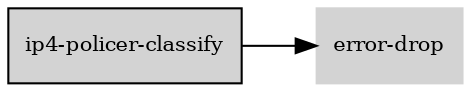 digraph "ip4_policer_classify_subgraph" {
  rankdir=LR;
  node [shape=box, style=filled, fontsize=10, color=lightgray, fontcolor=black, fillcolor=lightgray];
  "ip4-policer-classify" [color=black, fontcolor=black, fillcolor=lightgray];
  edge [fontsize=8];
  "ip4-policer-classify" -> "error-drop";
}
